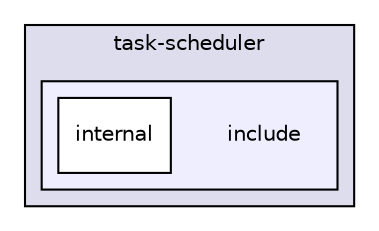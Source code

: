 digraph "/home/runner/work/task-scheduler/task-scheduler/include" {
  bgcolor=transparent;
  compound=true
  node [ fontsize="10", fontname="Helvetica"];
  edge [ labelfontsize="10", labelfontname="Helvetica"];
  subgraph clusterdir_e62b80d9c07425f9ab99cde6c041e5b9 {
    graph [ bgcolor="#ddddee", pencolor="black", label="task-scheduler" fontname="Helvetica", fontsize="10", URL="dir_e62b80d9c07425f9ab99cde6c041e5b9.html"]
  subgraph clusterdir_520250c7c0c84345b376eee5f738d93b {
    graph [ bgcolor="#eeeeff", pencolor="black", label="" URL="dir_520250c7c0c84345b376eee5f738d93b.html"];
    dir_520250c7c0c84345b376eee5f738d93b [shape=plaintext label="include"];
  dir_394abebdfb312828b667896893cd99e6 [shape=box label="internal" fillcolor="white" style="filled" URL="dir_394abebdfb312828b667896893cd99e6.html"];
  }
  }
}
